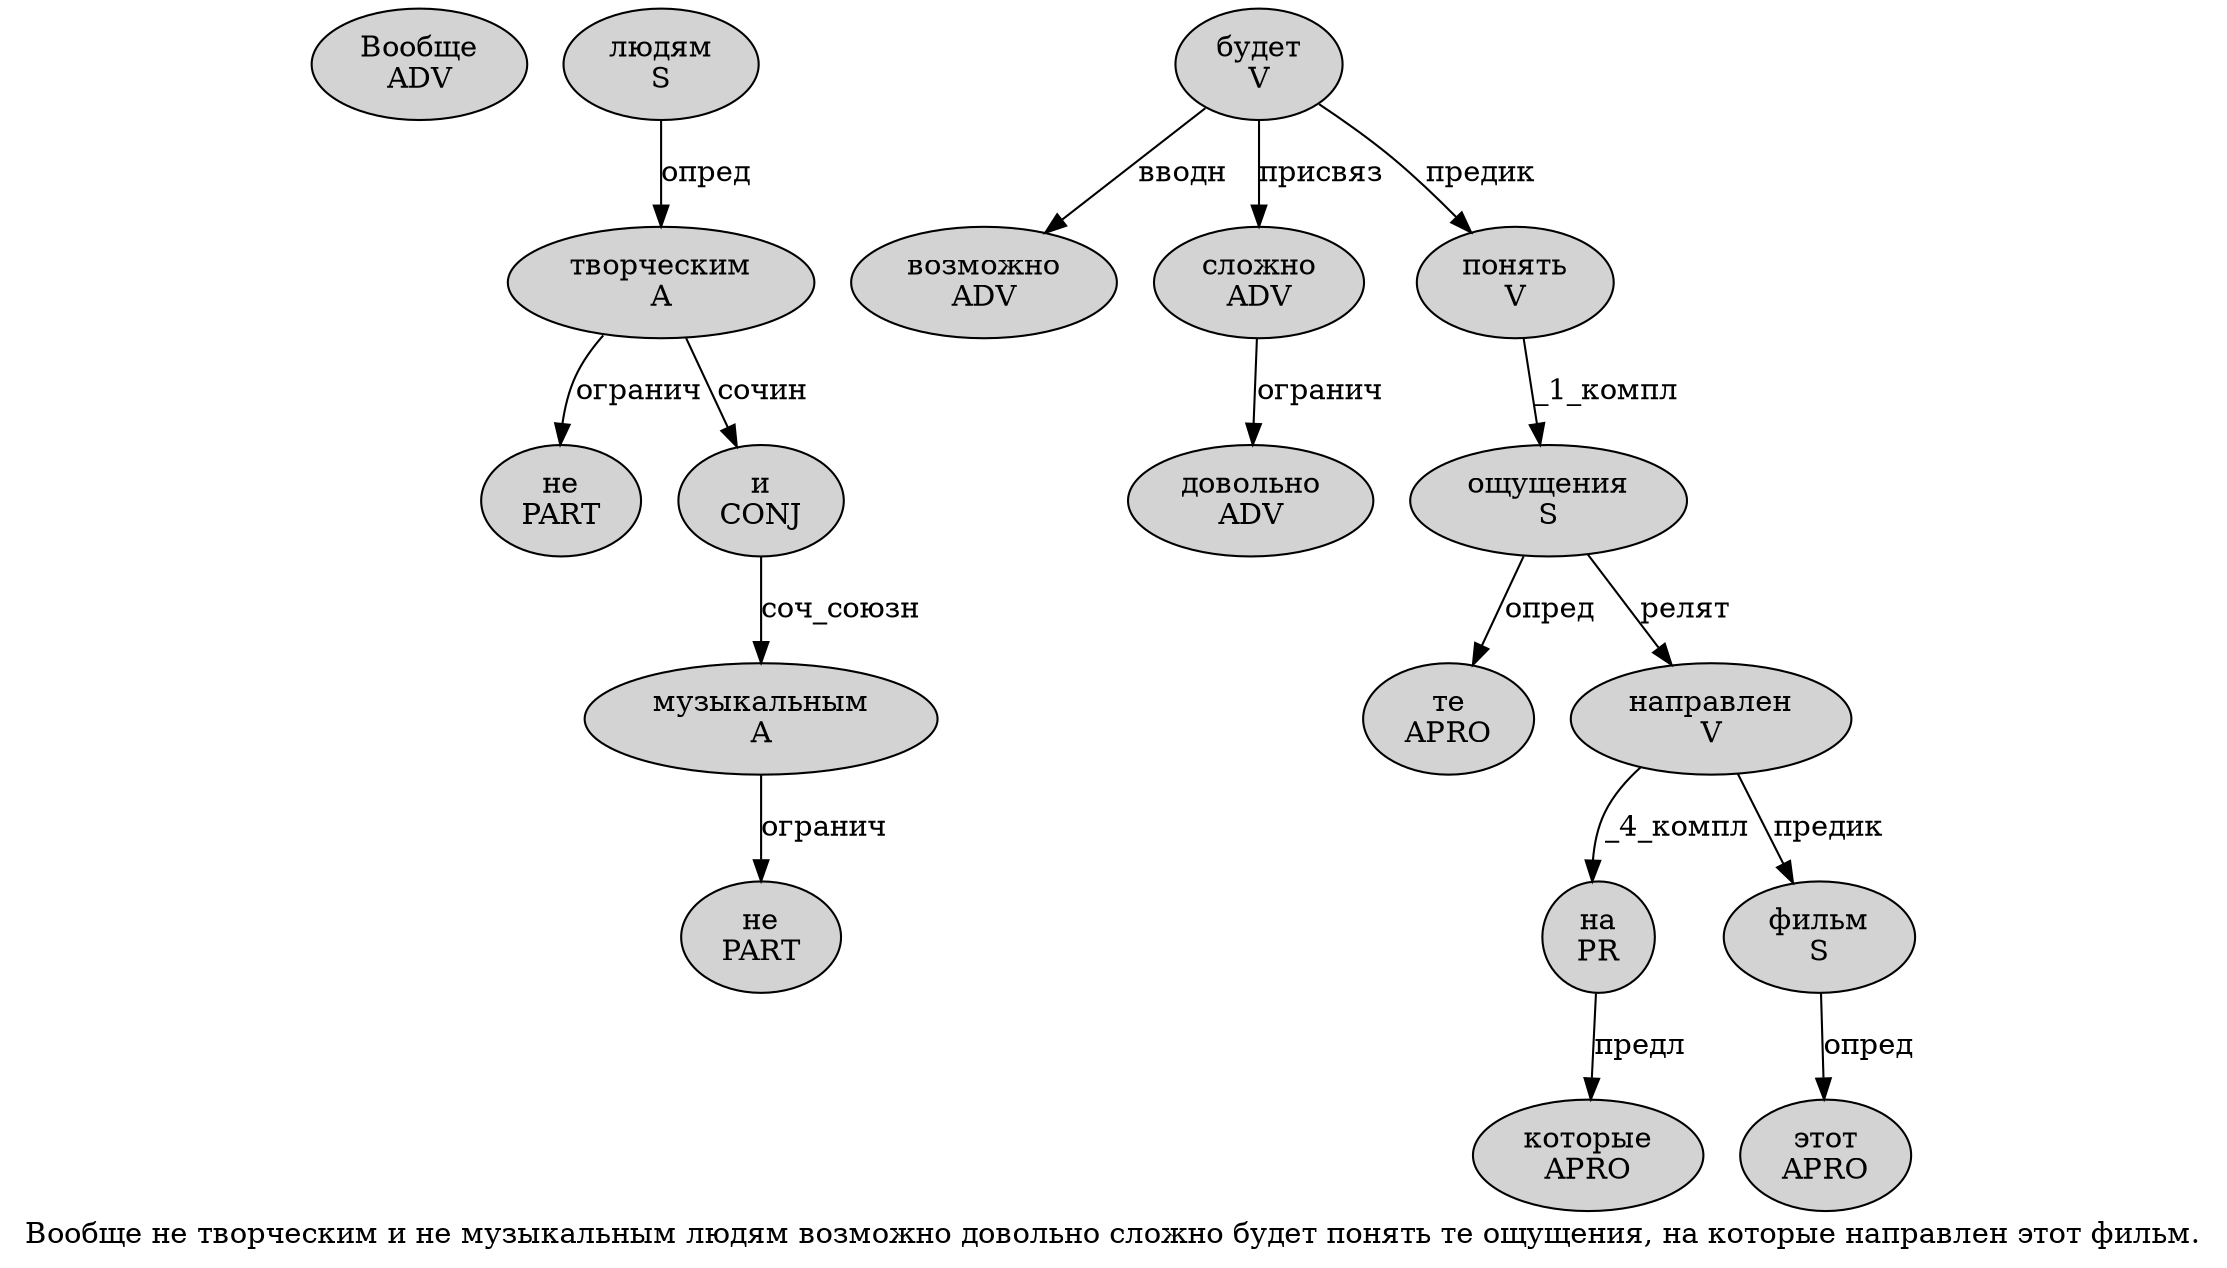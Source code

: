 digraph SENTENCE_587 {
	graph [label="Вообще не творческим и не музыкальным людям возможно довольно сложно будет понять те ощущения, на которые направлен этот фильм."]
	node [style=filled]
		0 [label="Вообще
ADV" color="" fillcolor=lightgray penwidth=1 shape=ellipse]
		1 [label="не
PART" color="" fillcolor=lightgray penwidth=1 shape=ellipse]
		2 [label="творческим
A" color="" fillcolor=lightgray penwidth=1 shape=ellipse]
		3 [label="и
CONJ" color="" fillcolor=lightgray penwidth=1 shape=ellipse]
		4 [label="не
PART" color="" fillcolor=lightgray penwidth=1 shape=ellipse]
		5 [label="музыкальным
A" color="" fillcolor=lightgray penwidth=1 shape=ellipse]
		6 [label="людям
S" color="" fillcolor=lightgray penwidth=1 shape=ellipse]
		7 [label="возможно
ADV" color="" fillcolor=lightgray penwidth=1 shape=ellipse]
		8 [label="довольно
ADV" color="" fillcolor=lightgray penwidth=1 shape=ellipse]
		9 [label="сложно
ADV" color="" fillcolor=lightgray penwidth=1 shape=ellipse]
		10 [label="будет
V" color="" fillcolor=lightgray penwidth=1 shape=ellipse]
		11 [label="понять
V" color="" fillcolor=lightgray penwidth=1 shape=ellipse]
		12 [label="те
APRO" color="" fillcolor=lightgray penwidth=1 shape=ellipse]
		13 [label="ощущения
S" color="" fillcolor=lightgray penwidth=1 shape=ellipse]
		15 [label="на
PR" color="" fillcolor=lightgray penwidth=1 shape=ellipse]
		16 [label="которые
APRO" color="" fillcolor=lightgray penwidth=1 shape=ellipse]
		17 [label="направлен
V" color="" fillcolor=lightgray penwidth=1 shape=ellipse]
		18 [label="этот
APRO" color="" fillcolor=lightgray penwidth=1 shape=ellipse]
		19 [label="фильм
S" color="" fillcolor=lightgray penwidth=1 shape=ellipse]
			19 -> 18 [label="опред"]
			5 -> 4 [label="огранич"]
			17 -> 15 [label="_4_компл"]
			17 -> 19 [label="предик"]
			10 -> 7 [label="вводн"]
			10 -> 9 [label="присвяз"]
			10 -> 11 [label="предик"]
			9 -> 8 [label="огранич"]
			2 -> 1 [label="огранич"]
			2 -> 3 [label="сочин"]
			11 -> 13 [label="_1_компл"]
			6 -> 2 [label="опред"]
			13 -> 12 [label="опред"]
			13 -> 17 [label="релят"]
			3 -> 5 [label="соч_союзн"]
			15 -> 16 [label="предл"]
}